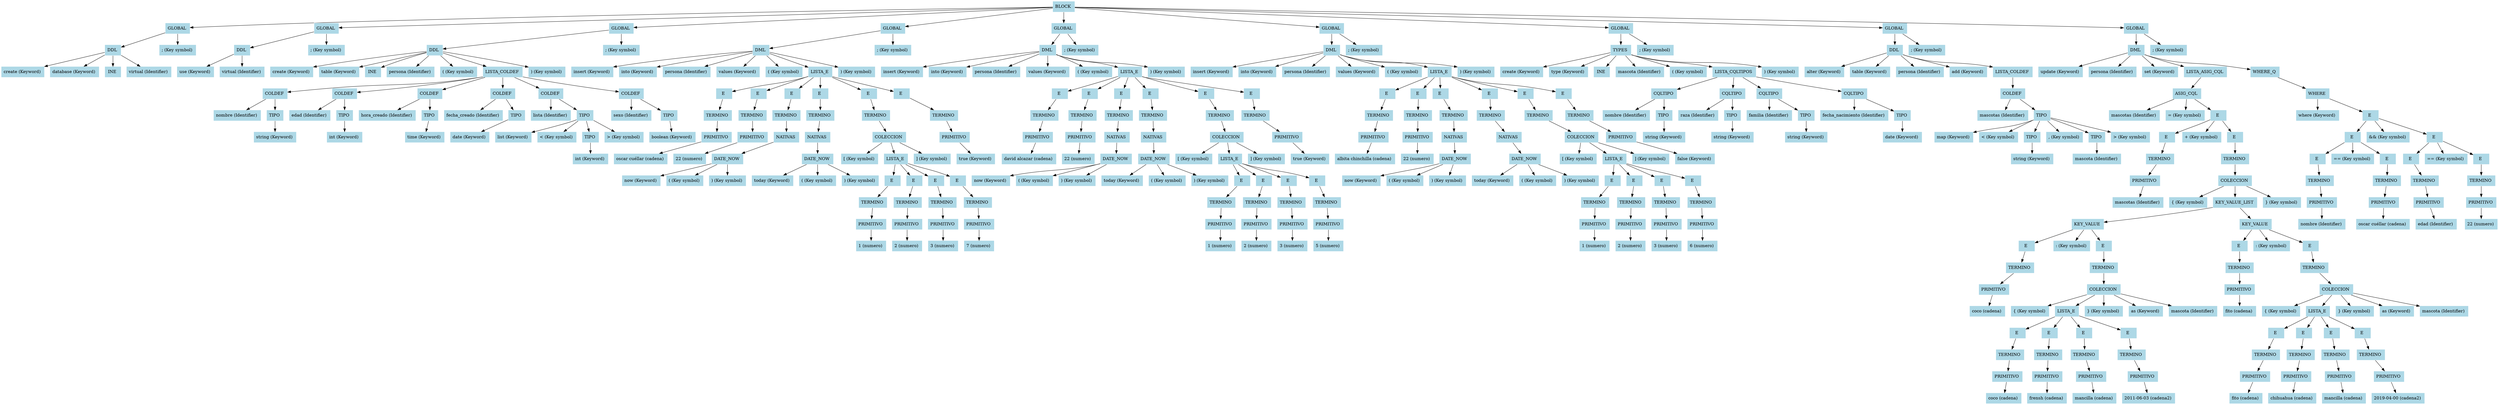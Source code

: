 digraph lista{ rankdir=TB;node[shape = box, style = filled, color = white]; nodo66251733[label="BLOCK ", fillcolor="LightBlue", style ="filled", shape="box"]; 
nodo38823564[label="GLOBAL ", fillcolor="LightBlue", style ="filled", shape="box"]; 
nodo6109203[label="DDL ", fillcolor="LightBlue", style ="filled", shape="box"]; 
nodo277114[label="create (Keyword) ", fillcolor="LightBlue", style ="filled", shape="box"]; 
"nodo6109203"-> "nodo277114" 
nodo9144786[label="database (Keyword) ", fillcolor="LightBlue", style ="filled", shape="box"]; 
"nodo6109203"-> "nodo9144786" 
nodo33342507[label="INE ", fillcolor="LightBlue", style ="filled", shape="box"]; 
"nodo6109203"-> "nodo33342507" 
nodo26560916[label="virtual (Identifier) ", fillcolor="LightBlue", style ="filled", shape="box"]; 
"nodo6109203"-> "nodo26560916" 
"nodo38823564"-> "nodo6109203" 
nodo4095005[label="; (Key symbol) ", fillcolor="LightBlue", style ="filled", shape="box"]; 
"nodo38823564"-> "nodo4095005" 
"nodo66251733"-> "nodo38823564" 
nodo917463[label="GLOBAL ", fillcolor="LightBlue", style ="filled", shape="box"]; 
nodo30276306[label="DDL ", fillcolor="LightBlue", style ="filled", shape="box"]; 
nodo59594013[label="use (Keyword) ", fillcolor="LightBlue", style ="filled", shape="box"]; 
"nodo30276306"-> "nodo59594013" 
nodo20445384[label="virtual (Identifier) ", fillcolor="LightBlue", style ="filled", shape="box"]; 
"nodo30276306"-> "nodo20445384" 
"nodo917463"-> "nodo30276306" 
nodo3609060[label="; (Key symbol) ", fillcolor="LightBlue", style ="filled", shape="box"]; 
"nodo917463"-> "nodo3609060" 
"nodo66251733"-> "nodo917463" 
nodo51990145[label="GLOBAL ", fillcolor="LightBlue", style ="filled", shape="box"]; 
nodo37953198[label="DDL ", fillcolor="LightBlue", style ="filled", shape="box"]; 
nodo44495995[label="create (Keyword) ", fillcolor="LightBlue", style ="filled", shape="box"]; 
"nodo37953198"-> "nodo44495995" 
nodo59081721[label="table (Keyword) ", fillcolor="LightBlue", style ="filled", shape="box"]; 
"nodo37953198"-> "nodo59081721" 
nodo3539768[label="INE ", fillcolor="LightBlue", style ="filled", shape="box"]; 
"nodo37953198"-> "nodo3539768" 
nodo49703495[label="persona (Identifier) ", fillcolor="LightBlue", style ="filled", shape="box"]; 
"nodo37953198"-> "nodo49703495" 
nodo29602615[label="( (Key symbol) ", fillcolor="LightBlue", style ="filled", shape="box"]; 
"nodo37953198"-> "nodo29602615" 
nodo37362199[label="LISTA_COLDEF ", fillcolor="LightBlue", style ="filled", shape="box"]; 
nodo24993015[label="COLDEF ", fillcolor="LightBlue", style ="filled", shape="box"]; 
nodo19463144[label="nombre (Identifier) ", fillcolor="LightBlue", style ="filled", shape="box"]; 
"nodo24993015"-> "nodo19463144" 
nodo38303994[label="TIPO ", fillcolor="LightBlue", style ="filled", shape="box"]; 
nodo56072252[label="string (Keyword) ", fillcolor="LightBlue", style ="filled", shape="box"]; 
"nodo38303994"-> "nodo56072252" 
"nodo24993015"-> "nodo38303994" 
"nodo37362199"-> "nodo24993015" 
nodo38444990[label="COLDEF ", fillcolor="LightBlue", style ="filled", shape="box"]; 
nodo60725137[label="edad (Identifier) ", fillcolor="LightBlue", style ="filled", shape="box"]; 
"nodo38444990"-> "nodo60725137" 
nodo57772485[label="TIPO ", fillcolor="LightBlue", style ="filled", shape="box"]; 
nodo27443817[label="int (Keyword) ", fillcolor="LightBlue", style ="filled", shape="box"]; 
"nodo57772485"-> "nodo27443817" 
"nodo38444990"-> "nodo57772485" 
"nodo37362199"-> "nodo38444990" 
nodo33230733[label="COLDEF ", fillcolor="LightBlue", style ="filled", shape="box"]; 
nodo22872386[label="hora_creado (Identifier) ", fillcolor="LightBlue", style ="filled", shape="box"]; 
"nodo33230733"-> "nodo22872386" 
nodo16591256[label="TIPO ", fillcolor="LightBlue", style ="filled", shape="box"]; 
nodo10640542[label="time (Keyword) ", fillcolor="LightBlue", style ="filled", shape="box"]; 
"nodo16591256"-> "nodo10640542" 
"nodo33230733"-> "nodo16591256" 
"nodo37362199"-> "nodo33230733" 
nodo15593572[label="COLDEF ", fillcolor="LightBlue", style ="filled", shape="box"]; 
nodo44825851[label="fecha_creado (Identifier) ", fillcolor="LightBlue", style ="filled", shape="box"]; 
"nodo15593572"-> "nodo44825851" 
nodo2858099[label="TIPO ", fillcolor="LightBlue", style ="filled", shape="box"]; 
nodo27208411[label="date (Keyword) ", fillcolor="LightBlue", style ="filled", shape="box"]; 
"nodo2858099"-> "nodo27208411" 
"nodo15593572"-> "nodo2858099" 
"nodo37362199"-> "nodo15593572" 
nodo25462339[label="COLDEF ", fillcolor="LightBlue", style ="filled", shape="box"]; 
nodo34950844[label="lista (Identifier) ", fillcolor="LightBlue", style ="filled", shape="box"]; 
"nodo25462339"-> "nodo34950844" 
nodo12527190[label="TIPO ", fillcolor="LightBlue", style ="filled", shape="box"]; 
nodo10744096[label="list (Keyword) ", fillcolor="LightBlue", style ="filled", shape="box"]; 
"nodo12527190"-> "nodo10744096" 
nodo19010858[label="< (Key symbol) ", fillcolor="LightBlue", style ="filled", shape="box"]; 
"nodo12527190"-> "nodo19010858" 
nodo23378565[label="TIPO ", fillcolor="LightBlue", style ="filled", shape="box"]; 
nodo33295169[label="int (Keyword) ", fillcolor="LightBlue", style ="filled", shape="box"]; 
"nodo23378565"-> "nodo33295169" 
"nodo12527190"-> "nodo23378565" 
nodo24998765[label="> (Key symbol) ", fillcolor="LightBlue", style ="filled", shape="box"]; 
"nodo12527190"-> "nodo24998765" 
"nodo25462339"-> "nodo12527190" 
"nodo37362199"-> "nodo25462339" 
nodo19652889[label="COLDEF ", fillcolor="LightBlue", style ="filled", shape="box"]; 
nodo44565590[label="sexo (Identifier) ", fillcolor="LightBlue", style ="filled", shape="box"]; 
"nodo19652889"-> "nodo44565590" 
nodo61378356[label="TIPO ", fillcolor="LightBlue", style ="filled", shape="box"]; 
nodo12219842[label="boolean (Keyword) ", fillcolor="LightBlue", style ="filled", shape="box"]; 
"nodo61378356"-> "nodo12219842" 
"nodo19652889"-> "nodo61378356" 
"nodo37362199"-> "nodo19652889" 
"nodo37953198"-> "nodo37362199" 
nodo601616[label=") (Key symbol) ", fillcolor="LightBlue", style ="filled", shape="box"]; 
"nodo37953198"-> "nodo601616" 
"nodo51990145"-> "nodo37953198" 
nodo19853359[label="; (Key symbol) ", fillcolor="LightBlue", style ="filled", shape="box"]; 
"nodo51990145"-> "nodo19853359" 
"nodo66251733"-> "nodo51990145" 
nodo51181103[label="GLOBAL ", fillcolor="LightBlue", style ="filled", shape="box"]; 
nodo11254815[label="DML ", fillcolor="LightBlue", style ="filled", shape="box"]; 
nodo35864592[label="insert (Keyword) ", fillcolor="LightBlue", style ="filled", shape="box"]; 
"nodo11254815"-> "nodo35864592" 
nodo42680849[label="into (Keyword) ", fillcolor="LightBlue", style ="filled", shape="box"]; 
"nodo11254815"-> "nodo42680849" 
nodo66290738[label="persona (Identifier) ", fillcolor="LightBlue", style ="filled", shape="box"]; 
"nodo11254815"-> "nodo66290738" 
nodo40110724[label="values (Keyword) ", fillcolor="LightBlue", style ="filled", shape="box"]; 
"nodo11254815"-> "nodo40110724" 
nodo48585495[label="( (Key symbol) ", fillcolor="LightBlue", style ="filled", shape="box"]; 
"nodo11254815"-> "nodo48585495" 
nodo59817466[label="LISTA_E ", fillcolor="LightBlue", style ="filled", shape="box"]; 
nodo27819325[label="E ", fillcolor="LightBlue", style ="filled", shape="box"]; 
nodo45622513[label="TERMINO ", fillcolor="LightBlue", style ="filled", shape="box"]; 
nodo29147942[label="PRIMITIVO ", fillcolor="LightBlue", style ="filled", shape="box"]; 
nodo22357995[label="oscar cuéllar (cadena) ", fillcolor="LightBlue", style ="filled", shape="box"]; 
"nodo29147942"-> "nodo22357995" 
"nodo45622513"-> "nodo29147942" 
"nodo27819325"-> "nodo45622513" 
"nodo59817466"-> "nodo27819325" 
nodo66725200[label="E ", fillcolor="LightBlue", style ="filled", shape="box"]; 
nodo54447974[label="TERMINO ", fillcolor="LightBlue", style ="filled", shape="box"]; 
nodo51952701[label="PRIMITIVO ", fillcolor="LightBlue", style ="filled", shape="box"]; 
nodo36717540[label="22 (numero) ", fillcolor="LightBlue", style ="filled", shape="box"]; 
"nodo51952701"-> "nodo36717540" 
"nodo54447974"-> "nodo51952701" 
"nodo66725200"-> "nodo54447974" 
"nodo59817466"-> "nodo66725200" 
nodo3719275[label="E ", fillcolor="LightBlue", style ="filled", shape="box"]; 
nodo55627235[label="TERMINO ", fillcolor="LightBlue", style ="filled", shape="box"]; 
nodo23759452[label="NATIVAS ", fillcolor="LightBlue", style ="filled", shape="box"]; 
nodo45864421[label="DATE_NOW ", fillcolor="LightBlue", style ="filled", shape="box"]; 
nodo37130894[label="now (Keyword) ", fillcolor="LightBlue", style ="filled", shape="box"]; 
"nodo45864421"-> "nodo37130894" 
nodo17359976[label="( (Key symbol) ", fillcolor="LightBlue", style ="filled", shape="box"]; 
"nodo45864421"-> "nodo17359976" 
nodo36008323[label=") (Key symbol) ", fillcolor="LightBlue", style ="filled", shape="box"]; 
"nodo45864421"-> "nodo36008323" 
"nodo23759452"-> "nodo45864421" 
"nodo55627235"-> "nodo23759452" 
"nodo3719275"-> "nodo55627235" 
"nodo59817466"-> "nodo3719275" 
nodo47423982[label="E ", fillcolor="LightBlue", style ="filled", shape="box"]; 
nodo21487545[label="TERMINO ", fillcolor="LightBlue", style ="filled", shape="box"]; 
nodo38000373[label="NATIVAS ", fillcolor="LightBlue", style ="filled", shape="box"]; 
nodo46052786[label="DATE_NOW ", fillcolor="LightBlue", style ="filled", shape="box"]; 
nodo43346943[label="today (Keyword) ", fillcolor="LightBlue", style ="filled", shape="box"]; 
"nodo46052786"-> "nodo43346943" 
nodo21162988[label="( (Key symbol) ", fillcolor="LightBlue", style ="filled", shape="box"]; 
"nodo46052786"-> "nodo21162988" 
nodo27289994[label=") (Key symbol) ", fillcolor="LightBlue", style ="filled", shape="box"]; 
"nodo46052786"-> "nodo27289994" 
"nodo38000373"-> "nodo46052786" 
"nodo21487545"-> "nodo38000373" 
"nodo47423982"-> "nodo21487545" 
"nodo59817466"-> "nodo47423982" 
nodo28154601[label="E ", fillcolor="LightBlue", style ="filled", shape="box"]; 
nodo56686616[label="TERMINO ", fillcolor="LightBlue", style ="filled", shape="box"]; 
nodo58719016[label="COLECCION ", fillcolor="LightBlue", style ="filled", shape="box"]; 
nodo58679336[label="[ (Key symbol) ", fillcolor="LightBlue", style ="filled", shape="box"]; 
"nodo58719016"-> "nodo58679336" 
nodo57369896[label="LISTA_E ", fillcolor="LightBlue", style ="filled", shape="box"]; 
nodo14158393[label="E ", fillcolor="LightBlue", style ="filled", shape="box"]; 
nodo64573803[label="TERMINO ", fillcolor="LightBlue", style ="filled", shape="box"]; 
nodo50560717[label="PRIMITIVO ", fillcolor="LightBlue", style ="filled", shape="box"]; 
nodo57890927[label="1 (numero) ", fillcolor="LightBlue", style ="filled", shape="box"]; 
"nodo50560717"-> "nodo57890927" 
"nodo64573803"-> "nodo50560717" 
"nodo14158393"-> "nodo64573803" 
"nodo57369896"-> "nodo14158393" 
nodo31352418[label="E ", fillcolor="LightBlue", style ="filled", shape="box"]; 
nodo27996854[label="TERMINO ", fillcolor="LightBlue", style ="filled", shape="box"]; 
nodo51480954[label="PRIMITIVO ", fillcolor="LightBlue", style ="filled", shape="box"]; 
nodo21149886[label="2 (numero) ", fillcolor="LightBlue", style ="filled", shape="box"]; 
"nodo51480954"-> "nodo21149886" 
"nodo27996854"-> "nodo51480954" 
"nodo31352418"-> "nodo27996854" 
"nodo57369896"-> "nodo31352418" 
nodo26857619[label="E ", fillcolor="LightBlue", style ="filled", shape="box"]; 
nodo13886217[label="TERMINO ", fillcolor="LightBlue", style ="filled", shape="box"]; 
nodo55591983[label="PRIMITIVO ", fillcolor="LightBlue", style ="filled", shape="box"]; 
nodo22596117[label="3 (numero) ", fillcolor="LightBlue", style ="filled", shape="box"]; 
"nodo55591983"-> "nodo22596117" 
"nodo13886217"-> "nodo55591983" 
"nodo26857619"-> "nodo13886217" 
"nodo57369896"-> "nodo26857619" 
nodo7474380[label="E ", fillcolor="LightBlue", style ="filled", shape="box"]; 
nodo45327972[label="TERMINO ", fillcolor="LightBlue", style ="filled", shape="box"]; 
nodo19428076[label="PRIMITIVO ", fillcolor="LightBlue", style ="filled", shape="box"]; 
nodo37146740[label="7 (numero) ", fillcolor="LightBlue", style ="filled", shape="box"]; 
"nodo19428076"-> "nodo37146740" 
"nodo45327972"-> "nodo19428076" 
"nodo7474380"-> "nodo45327972" 
"nodo57369896"-> "nodo7474380" 
"nodo58719016"-> "nodo57369896" 
nodo17882893[label="] (Key symbol) ", fillcolor="LightBlue", style ="filled", shape="box"]; 
"nodo58719016"-> "nodo17882893" 
"nodo56686616"-> "nodo58719016" 
"nodo28154601"-> "nodo56686616" 
"nodo59817466"-> "nodo28154601" 
nodo53264583[label="E ", fillcolor="LightBlue", style ="filled", shape="box"]; 
nodo12900785[label="TERMINO ", fillcolor="LightBlue", style ="filled", shape="box"]; 
nodo23072731[label="PRIMITIVO ", fillcolor="LightBlue", style ="filled", shape="box"]; 
nodo23202646[label="true (Keyword) ", fillcolor="LightBlue", style ="filled", shape="box"]; 
"nodo23072731"-> "nodo23202646" 
"nodo12900785"-> "nodo23072731" 
"nodo53264583"-> "nodo12900785" 
"nodo59817466"-> "nodo53264583" 
"nodo11254815"-> "nodo59817466" 
nodo27489842[label=") (Key symbol) ", fillcolor="LightBlue", style ="filled", shape="box"]; 
"nodo11254815"-> "nodo27489842" 
"nodo51181103"-> "nodo11254815" 
nodo34749566[label="; (Key symbol) ", fillcolor="LightBlue", style ="filled", shape="box"]; 
"nodo51181103"-> "nodo34749566" 
"nodo66251733"-> "nodo51181103" 
nodo5885002[label="GLOBAL ", fillcolor="LightBlue", style ="filled", shape="box"]; 
nodo59987367[label="DML ", fillcolor="LightBlue", style ="filled", shape="box"]; 
nodo33426085[label="insert (Keyword) ", fillcolor="LightBlue", style ="filled", shape="box"]; 
"nodo59987367"-> "nodo33426085" 
nodo29318995[label="into (Keyword) ", fillcolor="LightBlue", style ="filled", shape="box"]; 
"nodo59987367"-> "nodo29318995" 
nodo28002753[label="persona (Identifier) ", fillcolor="LightBlue", style ="filled", shape="box"]; 
"nodo59987367"-> "nodo28002753" 
nodo51675648[label="values (Keyword) ", fillcolor="LightBlue", style ="filled", shape="box"]; 
"nodo59987367"-> "nodo51675648" 
nodo27574816[label="( (Key symbol) ", fillcolor="LightBlue", style ="filled", shape="box"]; 
"nodo59987367"-> "nodo27574816" 
nodo37553712[label="LISTA_E ", fillcolor="LightBlue", style ="filled", shape="box"]; 
nodo31312961[label="E ", fillcolor="LightBlue", style ="filled", shape="box"]; 
nodo26694754[label="TERMINO ", fillcolor="LightBlue", style ="filled", shape="box"]; 
nodo8511651[label="PRIMITIVO ", fillcolor="LightBlue", style ="filled", shape="box"]; 
nodo12449045[label="david alcazar (cadena) ", fillcolor="LightBlue", style ="filled", shape="box"]; 
"nodo8511651"-> "nodo12449045" 
"nodo26694754"-> "nodo8511651" 
"nodo31312961"-> "nodo26694754" 
"nodo37553712"-> "nodo31312961" 
nodo8165320[label="E ", fillcolor="LightBlue", style ="filled", shape="box"]; 
nodo1020107[label="TERMINO ", fillcolor="LightBlue", style ="filled", shape="box"]; 
nodo33663534[label="PRIMITIVO ", fillcolor="LightBlue", style ="filled", shape="box"]; 
nodo37154818[label="22 (numero) ", fillcolor="LightBlue", style ="filled", shape="box"]; 
"nodo33663534"-> "nodo37154818" 
"nodo1020107"-> "nodo33663534" 
"nodo8165320"-> "nodo1020107" 
"nodo37553712"-> "nodo8165320" 
nodo18149463[label="E ", fillcolor="LightBlue", style ="filled", shape="box"]; 
nodo62061372[label="TERMINO ", fillcolor="LightBlue", style ="filled", shape="box"]; 
nodo34759361[label="NATIVAS ", fillcolor="LightBlue", style ="filled", shape="box"]; 
nodo6208247[label="DATE_NOW ", fillcolor="LightBlue", style ="filled", shape="box"]; 
nodo3545582[label="now (Keyword) ", fillcolor="LightBlue", style ="filled", shape="box"]; 
"nodo6208247"-> "nodo3545582" 
nodo49895349[label="( (Key symbol) ", fillcolor="LightBlue", style ="filled", shape="box"]; 
"nodo6208247"-> "nodo49895349" 
nodo35933788[label=") (Key symbol) ", fillcolor="LightBlue", style ="filled", shape="box"]; 
"nodo6208247"-> "nodo35933788" 
"nodo34759361"-> "nodo6208247" 
"nodo62061372"-> "nodo34759361" 
"nodo18149463"-> "nodo62061372" 
"nodo37553712"-> "nodo18149463" 
nodo44964340[label="E ", fillcolor="LightBlue", style ="filled", shape="box"]; 
nodo7428237[label="TERMINO ", fillcolor="LightBlue", style ="filled", shape="box"]; 
nodo43805238[label="NATIVAS ", fillcolor="LightBlue", style ="filled", shape="box"]; 
nodo36286719[label="DATE_NOW ", fillcolor="LightBlue", style ="filled", shape="box"]; 
nodo56611065[label="today (Keyword) ", fillcolor="LightBlue", style ="filled", shape="box"]; 
"nodo36286719"-> "nodo56611065" 
nodo56225844[label="( (Key symbol) ", fillcolor="LightBlue", style ="filled", shape="box"]; 
"nodo36286719"-> "nodo56225844" 
nodo43513535[label=") (Key symbol) ", fillcolor="LightBlue", style ="filled", shape="box"]; 
"nodo36286719"-> "nodo43513535" 
"nodo43805238"-> "nodo36286719" 
"nodo7428237"-> "nodo43805238" 
"nodo44964340"-> "nodo7428237" 
"nodo37553712"-> "nodo44964340" 
nodo26660522[label="E ", fillcolor="LightBlue", style ="filled", shape="box"]; 
nodo7382022[label="TERMINO ", fillcolor="LightBlue", style ="filled", shape="box"]; 
nodo42280163[label="COLECCION ", fillcolor="LightBlue", style ="filled", shape="box"]; 
nodo53068112[label="[ (Key symbol) ", fillcolor="LightBlue", style ="filled", shape="box"]; 
"nodo42280163"-> "nodo53068112" 
nodo6417245[label="LISTA_E ", fillcolor="LightBlue", style ="filled", shape="box"]; 
nodo10442523[label="E ", fillcolor="LightBlue", style ="filled", shape="box"]; 
nodo9058970[label="TERMINO ", fillcolor="LightBlue", style ="filled", shape="box"]; 
nodo30510569[label="PRIMITIVO ", fillcolor="LightBlue", style ="filled", shape="box"]; 
nodo215833[label="1 (numero) ", fillcolor="LightBlue", style ="filled", shape="box"]; 
"nodo30510569"-> "nodo215833" 
"nodo9058970"-> "nodo30510569" 
"nodo10442523"-> "nodo9058970" 
"nodo6417245"-> "nodo10442523" 
nodo7122489[label="E ", fillcolor="LightBlue", style ="filled", shape="box"]; 
nodo33715545[label="TERMINO ", fillcolor="LightBlue", style ="filled", shape="box"]; 
nodo38871178[label="PRIMITIVO ", fillcolor="LightBlue", style ="filled", shape="box"]; 
nodo7680476[label="2 (numero) ", fillcolor="LightBlue", style ="filled", shape="box"]; 
"nodo38871178"-> "nodo7680476" 
"nodo33715545"-> "nodo38871178" 
"nodo7122489"-> "nodo33715545" 
"nodo6417245"-> "nodo7122489" 
nodo52129118[label="E ", fillcolor="LightBlue", style ="filled", shape="box"]; 
nodo42539296[label="TERMINO ", fillcolor="LightBlue", style ="filled", shape="box"]; 
nodo61619507[label="PRIMITIVO ", fillcolor="LightBlue", style ="filled", shape="box"]; 
nodo20177831[label="3 (numero) ", fillcolor="LightBlue", style ="filled", shape="box"]; 
"nodo61619507"-> "nodo20177831" 
"nodo42539296"-> "nodo61619507" 
"nodo52129118"-> "nodo42539296" 
"nodo6417245"-> "nodo52129118" 
nodo61888651[label="E ", fillcolor="LightBlue", style ="filled", shape="box"]; 
nodo29059567[label="TERMINO ", fillcolor="LightBlue", style ="filled", shape="box"]; 
nodo19441636[label="PRIMITIVO ", fillcolor="LightBlue", style ="filled", shape="box"]; 
nodo37594234[label="5 (numero) ", fillcolor="LightBlue", style ="filled", shape="box"]; 
"nodo19441636"-> "nodo37594234" 
"nodo29059567"-> "nodo19441636" 
"nodo61888651"-> "nodo29059567" 
"nodo6417245"-> "nodo61888651" 
"nodo42280163"-> "nodo6417245" 
nodo32650176[label="] (Key symbol) ", fillcolor="LightBlue", style ="filled", shape="box"]; 
"nodo42280163"-> "nodo32650176" 
"nodo7382022"-> "nodo42280163" 
"nodo26660522"-> "nodo7382022" 
"nodo37553712"-> "nodo26660522" 
nodo3713990[label="E ", fillcolor="LightBlue", style ="filled", shape="box"]; 
nodo55452829[label="TERMINO ", fillcolor="LightBlue", style ="filled", shape="box"]; 
nodo18004053[label="PRIMITIVO ", fillcolor="LightBlue", style ="filled", shape="box"]; 
nodo57262845[label="true (Keyword) ", fillcolor="LightBlue", style ="filled", shape="box"]; 
"nodo18004053"-> "nodo57262845" 
"nodo55452829"-> "nodo18004053" 
"nodo3713990"-> "nodo55452829" 
"nodo37553712"-> "nodo3713990" 
"nodo59987367"-> "nodo37553712" 
nodo10625701[label=") (Key symbol) ", fillcolor="LightBlue", style ="filled", shape="box"]; 
"nodo59987367"-> "nodo10625701" 
"nodo5885002"-> "nodo59987367" 
nodo15103838[label="; (Key symbol) ", fillcolor="LightBlue", style ="filled", shape="box"]; 
"nodo5885002"-> "nodo15103838" 
"nodo66251733"-> "nodo5885002" 
nodo28664632[label="GLOBAL ", fillcolor="LightBlue", style ="filled", shape="box"]; 
nodo6408770[label="DML ", fillcolor="LightBlue", style ="filled", shape="box"]; 
nodo10162828[label="insert (Keyword) ", fillcolor="LightBlue", style ="filled", shape="box"]; 
"nodo6408770"-> "nodo10162828" 
nodo66937895[label="into (Keyword) ", fillcolor="LightBlue", style ="filled", shape="box"]; 
"nodo6408770"-> "nodo66937895" 
nodo61466915[label="persona (Identifier) ", fillcolor="LightBlue", style ="filled", shape="box"]; 
"nodo6408770"-> "nodo61466915" 
nodo15142287[label="values (Keyword) ", fillcolor="LightBlue", style ="filled", shape="box"]; 
"nodo6408770"-> "nodo15142287" 
nodo29933435[label="( (Key symbol) ", fillcolor="LightBlue", style ="filled", shape="box"]; 
"nodo6408770"-> "nodo29933435" 
nodo48279288[label="LISTA_E ", fillcolor="LightBlue", style ="filled", shape="box"]; 
nodo49712662[label="E ", fillcolor="LightBlue", style ="filled", shape="box"]; 
nodo29905124[label="TERMINO ", fillcolor="LightBlue", style ="filled", shape="box"]; 
nodo47345010[label="PRIMITIVO ", fillcolor="LightBlue", style ="filled", shape="box"]; 
nodo18881489[label="albita chinchilla (cadena) ", fillcolor="LightBlue", style ="filled", shape="box"]; 
"nodo47345010"-> "nodo18881489" 
"nodo29905124"-> "nodo47345010" 
"nodo49712662"-> "nodo29905124" 
"nodo48279288"-> "nodo49712662" 
nodo19109393[label="E ", fillcolor="LightBlue", style ="filled", shape="box"]; 
nodo26630209[label="TERMINO ", fillcolor="LightBlue", style ="filled", shape="box"]; 
nodo6381682[label="PRIMITIVO ", fillcolor="LightBlue", style ="filled", shape="box"]; 
nodo9268915[label="22 (numero) ", fillcolor="LightBlue", style ="filled", shape="box"]; 
"nodo6381682"-> "nodo9268915" 
"nodo26630209"-> "nodo6381682" 
"nodo19109393"-> "nodo26630209" 
"nodo48279288"-> "nodo19109393" 
nodo37438740[label="E ", fillcolor="LightBlue", style ="filled", shape="box"]; 
nodo27518886[label="TERMINO ", fillcolor="LightBlue", style ="filled", shape="box"]; 
nodo35708025[label="NATIVAS ", fillcolor="LightBlue", style ="filled", shape="box"]; 
nodo37514140[label="DATE_NOW ", fillcolor="LightBlue", style ="filled", shape="box"]; 
nodo30007071[label="now (Keyword) ", fillcolor="LightBlue", style ="filled", shape="box"]; 
"nodo37514140"-> "nodo30007071" 
nodo50709267[label="( (Key symbol) ", fillcolor="LightBlue", style ="filled", shape="box"]; 
"nodo37514140"-> "nodo50709267" 
nodo62793096[label=") (Key symbol) ", fillcolor="LightBlue", style ="filled", shape="box"]; 
"nodo37514140"-> "nodo62793096" 
"nodo35708025"-> "nodo37514140" 
"nodo27518886"-> "nodo35708025" 
"nodo37438740"-> "nodo27518886" 
"nodo48279288"-> "nodo37438740" 
nodo58906253[label="E ", fillcolor="LightBlue", style ="filled", shape="box"]; 
nodo64858162[label="TERMINO ", fillcolor="LightBlue", style ="filled", shape="box"]; 
nodo59944584[label="NATIVAS ", fillcolor="LightBlue", style ="filled", shape="box"]; 
nodo32014239[label="DATE_NOW ", fillcolor="LightBlue", style ="filled", shape="box"]; 
nodo49836934[label="today (Keyword) ", fillcolor="LightBlue", style ="filled", shape="box"]; 
"nodo32014239"-> "nodo49836934" 
nodo34006093[label="( (Key symbol) ", fillcolor="LightBlue", style ="filled", shape="box"]; 
"nodo32014239"-> "nodo34006093" 
nodo48459269[label=") (Key symbol) ", fillcolor="LightBlue", style ="filled", shape="box"]; 
"nodo32014239"-> "nodo48459269" 
"nodo59944584"-> "nodo32014239" 
"nodo64858162"-> "nodo59944584" 
"nodo58906253"-> "nodo64858162" 
"nodo48279288"-> "nodo58906253" 
nodo55652030[label="E ", fillcolor="LightBlue", style ="filled", shape="box"]; 
nodo24577671[label="TERMINO ", fillcolor="LightBlue", style ="filled", shape="box"]; 
nodo5756784[label="COLECCION ", fillcolor="LightBlue", style ="filled", shape="box"]; 
nodo55756170[label="[ (Key symbol) ", fillcolor="LightBlue", style ="filled", shape="box"]; 
"nodo5756784"-> "nodo55756170" 
nodo28014309[label="LISTA_E ", fillcolor="LightBlue", style ="filled", shape="box"]; 
nodo52056976[label="E ", fillcolor="LightBlue", style ="filled", shape="box"]; 
nodo40158619[label="TERMINO ", fillcolor="LightBlue", style ="filled", shape="box"]; 
nodo50166039[label="PRIMITIVO ", fillcolor="LightBlue", style ="filled", shape="box"]; 
nodo44866580[label="1 (numero) ", fillcolor="LightBlue", style ="filled", shape="box"]; 
"nodo50166039"-> "nodo44866580" 
"nodo40158619"-> "nodo50166039" 
"nodo52056976"-> "nodo40158619" 
"nodo28014309"-> "nodo52056976" 
nodo4202145[label="E ", fillcolor="LightBlue", style ="filled", shape="box"]; 
nodo4453070[label="TERMINO ", fillcolor="LightBlue", style ="filled", shape="box"]; 
nodo12733612[label="PRIMITIVO ", fillcolor="LightBlue", style ="filled", shape="box"]; 
nodo17556043[label="2 (numero) ", fillcolor="LightBlue", style ="filled", shape="box"]; 
"nodo12733612"-> "nodo17556043" 
"nodo4453070"-> "nodo12733612" 
"nodo4202145"-> "nodo4453070" 
"nodo28014309"-> "nodo4202145" 
nodo42478522[label="E ", fillcolor="LightBlue", style ="filled", shape="box"]; 
nodo59613962[label="TERMINO ", fillcolor="LightBlue", style ="filled", shape="box"]; 
nodo21103690[label="PRIMITIVO ", fillcolor="LightBlue", style ="filled", shape="box"]; 
nodo25333130[label="3 (numero) ", fillcolor="LightBlue", style ="filled", shape="box"]; 
"nodo21103690"-> "nodo25333130" 
"nodo59613962"-> "nodo21103690" 
"nodo42478522"-> "nodo59613962" 
"nodo28014309"-> "nodo42478522" 
nodo30686939[label="E ", fillcolor="LightBlue", style ="filled", shape="box"]; 
nodo6036045[label="TERMINO ", fillcolor="LightBlue", style ="filled", shape="box"]; 
nodo64971759[label="PRIMITIVO ", fillcolor="LightBlue", style ="filled", shape="box"]; 
nodo63693265[label="6 (numero) ", fillcolor="LightBlue", style ="filled", shape="box"]; 
"nodo64971759"-> "nodo63693265" 
"nodo6036045"-> "nodo64971759" 
"nodo30686939"-> "nodo6036045" 
"nodo28014309"-> "nodo30686939" 
"nodo5756784"-> "nodo28014309" 
nodo21502980[label="] (Key symbol) ", fillcolor="LightBlue", style ="filled", shape="box"]; 
"nodo5756784"-> "nodo21502980" 
"nodo24577671"-> "nodo5756784" 
"nodo55652030"-> "nodo24577671" 
"nodo48279288"-> "nodo55652030" 
nodo38509720[label="E ", fillcolor="LightBlue", style ="filled", shape="box"]; 
nodo62861212[label="TERMINO ", fillcolor="LightBlue", style ="filled", shape="box"]; 
nodo61154080[label="PRIMITIVO ", fillcolor="LightBlue", style ="filled", shape="box"]; 
nodo4818741[label="false (Keyword) ", fillcolor="LightBlue", style ="filled", shape="box"]; 
"nodo61154080"-> "nodo4818741" 
"nodo62861212"-> "nodo61154080" 
"nodo38509720"-> "nodo62861212" 
"nodo48279288"-> "nodo38509720" 
"nodo6408770"-> "nodo48279288" 
nodo24800747[label=") (Key symbol) ", fillcolor="LightBlue", style ="filled", shape="box"]; 
"nodo6408770"-> "nodo24800747" 
"nodo28664632"-> "nodo6408770" 
nodo13118289[label="; (Key symbol) ", fillcolor="LightBlue", style ="filled", shape="box"]; 
"nodo28664632"-> "nodo13118289" 
"nodo66251733"-> "nodo28664632" 
nodo30250359[label="GLOBAL ", fillcolor="LightBlue", style ="filled", shape="box"]; 
nodo58737774[label="TYPES ", fillcolor="LightBlue", style ="filled", shape="box"]; 
nodo59298374[label="create (Keyword) ", fillcolor="LightBlue", style ="filled", shape="box"]; 
"nodo58737774"-> "nodo59298374" 
nodo10689294[label="type (Keyword) ", fillcolor="LightBlue", style ="filled", shape="box"]; 
"nodo58737774"-> "nodo10689294" 
nodo17202390[label="INE ", fillcolor="LightBlue", style ="filled", shape="box"]; 
"nodo58737774"-> "nodo17202390" 
nodo30807983[label="mascota (Identifier) ", fillcolor="LightBlue", style ="filled", shape="box"]; 
"nodo58737774"-> "nodo30807983" 
nodo10030505[label="( (Key symbol) ", fillcolor="LightBlue", style ="filled", shape="box"]; 
"nodo58737774"-> "nodo10030505" 
nodo62571219[label="LISTA_CQLTIPOS ", fillcolor="LightBlue", style ="filled", shape="box"]; 
nodo51584317[label="CQLTIPO ", fillcolor="LightBlue", style ="filled", shape="box"]; 
nodo24560888[label="nombre (Identifier) ", fillcolor="LightBlue", style ="filled", shape="box"]; 
"nodo51584317"-> "nodo24560888" 
nodo5202964[label="TIPO ", fillcolor="LightBlue", style ="filled", shape="box"]; 
nodo37480096[label="string (Keyword) ", fillcolor="LightBlue", style ="filled", shape="box"]; 
"nodo5202964"-> "nodo37480096" 
"nodo51584317"-> "nodo5202964" 
"nodo62571219"-> "nodo51584317" 
nodo28883628[label="CQLTIPO ", fillcolor="LightBlue", style ="filled", shape="box"]; 
nodo13635657[label="raza (Identifier) ", fillcolor="LightBlue", style ="filled", shape="box"]; 
"nodo28883628"-> "nodo13635657" 
nodo47323527[label="TIPO ", fillcolor="LightBlue", style ="filled", shape="box"]; 
nodo18172533[label="string (Keyword) ", fillcolor="LightBlue", style ="filled", shape="box"]; 
"nodo47323527"-> "nodo18172533" 
"nodo28883628"-> "nodo47323527" 
"nodo62571219"-> "nodo28883628" 
nodo62822691[label="CQLTIPO ", fillcolor="LightBlue", style ="filled", shape="box"]; 
nodo59882914[label="familia (Identifier) ", fillcolor="LightBlue", style ="filled", shape="box"]; 
"nodo62822691"-> "nodo59882914" 
nodo29979138[label="TIPO ", fillcolor="LightBlue", style ="filled", shape="box"]; 
nodo49787474[label="string (Keyword) ", fillcolor="LightBlue", style ="filled", shape="box"]; 
"nodo29979138"-> "nodo49787474" 
"nodo62822691"-> "nodo29979138" 
"nodo62571219"-> "nodo62822691" 
nodo32373923[label="CQLTIPO ", fillcolor="LightBlue", style ="filled", shape="box"]; 
nodo61706500[label="fecha_nacimiento (Identifier) ", fillcolor="LightBlue", style ="filled", shape="box"]; 
"nodo32373923"-> "nodo61706500" 
nodo23048581[label="TIPO ", fillcolor="LightBlue", style ="filled", shape="box"]; 
nodo22405687[label="date (Keyword) ", fillcolor="LightBlue", style ="filled", shape="box"]; 
"nodo23048581"-> "nodo22405687" 
"nodo32373923"-> "nodo23048581" 
"nodo62571219"-> "nodo32373923" 
"nodo58737774"-> "nodo62571219" 
nodo1190186[label=") (Key symbol) ", fillcolor="LightBlue", style ="filled", shape="box"]; 
"nodo58737774"-> "nodo1190186" 
"nodo30250359"-> "nodo58737774" 
nodo39276141[label="; (Key symbol) ", fillcolor="LightBlue", style ="filled", shape="box"]; 
"nodo30250359"-> "nodo39276141" 
"nodo66251733"-> "nodo30250359" 
nodo21044240[label="GLOBAL ", fillcolor="LightBlue", style ="filled", shape="box"]; 
nodo23371300[label="DDL ", fillcolor="LightBlue", style ="filled", shape="box"]; 
nodo33055417[label="alter (Keyword) ", fillcolor="LightBlue", style ="filled", shape="box"]; 
"nodo23371300"-> "nodo33055417" 
nodo17086942[label="table (Keyword) ", fillcolor="LightBlue", style ="filled", shape="box"]; 
"nodo23371300"-> "nodo17086942" 
nodo26998179[label="persona (Identifier) ", fillcolor="LightBlue", style ="filled", shape="box"]; 
"nodo23371300"-> "nodo26998179" 
nodo18524697[label="add (Keyword) ", fillcolor="LightBlue", style ="filled", shape="box"]; 
"nodo23371300"-> "nodo18524697" 
nodo7335248[label="LISTA_COLDEF ", fillcolor="LightBlue", style ="filled", shape="box"]; 
nodo40736599[label="COLDEF ", fillcolor="LightBlue", style ="filled", shape="box"]; 
nodo2130494[label="mascotas (Identifier) ", fillcolor="LightBlue", style ="filled", shape="box"]; 
"nodo40736599"-> "nodo2130494" 
nodo3197462[label="TIPO ", fillcolor="LightBlue", style ="filled", shape="box"]; 
nodo38407407[label="map (Keyword) ", fillcolor="LightBlue", style ="filled", shape="box"]; 
"nodo3197462"-> "nodo38407407" 
nodo59484888[label="< (Key symbol) ", fillcolor="LightBlue", style ="filled", shape="box"]; 
"nodo3197462"-> "nodo59484888" 
nodo16844257[label="TIPO ", fillcolor="LightBlue", style ="filled", shape="box"]; 
nodo18989595[label="string (Keyword) ", fillcolor="LightBlue", style ="filled", shape="box"]; 
"nodo16844257"-> "nodo18989595" 
"nodo3197462"-> "nodo16844257" 
nodo22676886[label=", (Key symbol) ", fillcolor="LightBlue", style ="filled", shape="box"]; 
"nodo3197462"-> "nodo22676886" 
nodo10139745[label="TIPO ", fillcolor="LightBlue", style ="filled", shape="box"]; 
nodo66176140[label="mascota (Identifier) ", fillcolor="LightBlue", style ="filled", shape="box"]; 
"nodo10139745"-> "nodo66176140" 
"nodo3197462"-> "nodo10139745" 
nodo36329000[label="> (Key symbol) ", fillcolor="LightBlue", style ="filled", shape="box"]; 
"nodo3197462"-> "nodo36329000" 
"nodo40736599"-> "nodo3197462" 
"nodo7335248"-> "nodo40736599" 
"nodo23371300"-> "nodo7335248" 
"nodo21044240"-> "nodo23371300" 
nodo58006341[label="; (Key symbol) ", fillcolor="LightBlue", style ="filled", shape="box"]; 
"nodo21044240"-> "nodo58006341" 
"nodo66251733"-> "nodo21044240" 
nodo35161074[label="GLOBAL ", fillcolor="LightBlue", style ="filled", shape="box"]; 
nodo19464767[label="DML ", fillcolor="LightBlue", style ="filled", shape="box"]; 
nodo38357565[label="update (Keyword) ", fillcolor="LightBlue", style ="filled", shape="box"]; 
"nodo19464767"-> "nodo38357565" 
nodo57840124[label="persona (Identifier) ", fillcolor="LightBlue", style ="filled", shape="box"]; 
"nodo19464767"-> "nodo57840124" 
nodo29675915[label="set (Keyword) ", fillcolor="LightBlue", style ="filled", shape="box"]; 
"nodo19464767"-> "nodo29675915" 
nodo39781115[label="LISTA_ASIG_CQL ", fillcolor="LightBlue", style ="filled", shape="box"]; 
nodo37708379[label="ASIG_CQL ", fillcolor="LightBlue", style ="filled", shape="box"]; 
nodo36416955[label="mascotas (Identifier) ", fillcolor="LightBlue", style ="filled", shape="box"]; 
"nodo37708379"-> "nodo36416955" 
nodo60908844[label="= (Key symbol) ", fillcolor="LightBlue", style ="filled", shape="box"]; 
"nodo37708379"-> "nodo60908844" 
nodo63834814[label="E ", fillcolor="LightBlue", style ="filled", shape="box"]; 
nodo26174080[label="E ", fillcolor="LightBlue", style ="filled", shape="box"]; 
nodo58438274[label="TERMINO ", fillcolor="LightBlue", style ="filled", shape="box"]; 
nodo49414869[label="PRIMITIVO ", fillcolor="LightBlue", style ="filled", shape="box"]; 
nodo20077961[label="mascotas (Identifier) ", fillcolor="LightBlue", style ="filled", shape="box"]; 
"nodo49414869"-> "nodo20077961" 
"nodo58438274"-> "nodo49414869" 
"nodo26174080"-> "nodo58438274" 
"nodo63834814"-> "nodo26174080" 
nodo58592941[label="+ (Key symbol) ", fillcolor="LightBlue", style ="filled", shape="box"]; 
"nodo63834814"-> "nodo58592941" 
nodo54518865[label="E ", fillcolor="LightBlue", style ="filled", shape="box"]; 
nodo54292102[label="TERMINO ", fillcolor="LightBlue", style ="filled", shape="box"]; 
nodo46808924[label="COLECCION ", fillcolor="LightBlue", style ="filled", shape="box"]; 
nodo1190626[label="{ (Key symbol) ", fillcolor="LightBlue", style ="filled", shape="box"]; 
"nodo46808924"-> "nodo1190626" 
nodo39290664[label="KEY_VALUE_LIST ", fillcolor="LightBlue", style ="filled", shape="box"]; 
nodo21523519[label="KEY_VALUE ", fillcolor="LightBlue", style ="filled", shape="box"]; 
nodo39187511[label="E ", fillcolor="LightBlue", style ="filled", shape="box"]; 
nodo18119455[label="TERMINO ", fillcolor="LightBlue", style ="filled", shape="box"]; 
nodo61071111[label="PRIMITIVO ", fillcolor="LightBlue", style ="filled", shape="box"]; 
nodo2080768[label="coco (cadena) ", fillcolor="LightBlue", style ="filled", shape="box"]; 
"nodo61071111"-> "nodo2080768" 
"nodo18119455"-> "nodo61071111" 
"nodo39187511"-> "nodo18119455" 
"nodo21523519"-> "nodo39187511" 
nodo1556506[label=": (Key symbol) ", fillcolor="LightBlue", style ="filled", shape="box"]; 
"nodo21523519"-> "nodo1556506" 
nodo51364708[label="E ", fillcolor="LightBlue", style ="filled", shape="box"]; 
nodo17313774[label="TERMINO ", fillcolor="LightBlue", style ="filled", shape="box"]; 
nodo34483657[label="COLECCION ", fillcolor="LightBlue", style ="filled", shape="box"]; 
nodo64218885[label="{ (Key symbol) ", fillcolor="LightBlue", style ="filled", shape="box"]; 
"nodo34483657"-> "nodo64218885" 
nodo38848433[label="LISTA_E ", fillcolor="LightBlue", style ="filled", shape="box"]; 
nodo6929885[label="E ", fillcolor="LightBlue", style ="filled", shape="box"]; 
nodo27359642[label="TERMINO ", fillcolor="LightBlue", style ="filled", shape="box"]; 
nodo30452984[label="PRIMITIVO ", fillcolor="LightBlue", style ="filled", shape="box"]; 
nodo65424390[label="coco (cadena) ", fillcolor="LightBlue", style ="filled", shape="box"]; 
"nodo30452984"-> "nodo65424390" 
"nodo27359642"-> "nodo30452984" 
"nodo6929885"-> "nodo27359642" 
"nodo38848433"-> "nodo6929885" 
nodo11521236[label="E ", fillcolor="LightBlue", style ="filled", shape="box"]; 
nodo44656499[label="TERMINO ", fillcolor="LightBlue", style ="filled", shape="box"]; 
nodo64378355[label="PRIMITIVO ", fillcolor="LightBlue", style ="filled", shape="box"]; 
nodo44110947[label="frensh (cadena) ", fillcolor="LightBlue", style ="filled", shape="box"]; 
"nodo64378355"-> "nodo44110947" 
"nodo44656499"-> "nodo64378355" 
"nodo11521236"-> "nodo44656499" 
"nodo38848433"-> "nodo11521236" 
nodo46375124[label="E ", fillcolor="LightBlue", style ="filled", shape="box"]; 
nodo53984085[label="TERMINO ", fillcolor="LightBlue", style ="filled", shape="box"]; 
nodo36644342[label="PRIMITIVO ", fillcolor="LightBlue", style ="filled", shape="box"]; 
nodo1303752[label="mancilla (cadena) ", fillcolor="LightBlue", style ="filled", shape="box"]; 
"nodo36644342"-> "nodo1303752" 
"nodo53984085"-> "nodo36644342" 
"nodo46375124"-> "nodo53984085" 
"nodo38848433"-> "nodo46375124" 
nodo43023835[label="E ", fillcolor="LightBlue", style ="filled", shape="box"]; 
nodo10500414[label="TERMINO ", fillcolor="LightBlue", style ="filled", shape="box"]; 
nodo10969345[label="PRIMITIVO ", fillcolor="LightBlue", style ="filled", shape="box"]; 
nodo26444085[label="2011-06-03 (cadena2) ", fillcolor="LightBlue", style ="filled", shape="box"]; 
"nodo10969345"-> "nodo26444085" 
"nodo10500414"-> "nodo10969345" 
"nodo43023835"-> "nodo10500414" 
"nodo38848433"-> "nodo43023835" 
"nodo34483657"-> "nodo38848433" 
nodo239594[label="} (Key symbol) ", fillcolor="LightBlue", style ="filled", shape="box"]; 
"nodo34483657"-> "nodo239594" 
nodo7906607[label="as (Keyword) ", fillcolor="LightBlue", style ="filled", shape="box"]; 
"nodo34483657"-> "nodo7906607" 
nodo59591444[label="mascota (Identifier) ", fillcolor="LightBlue", style ="filled", shape="box"]; 
"nodo34483657"-> "nodo59591444" 
"nodo17313774"-> "nodo34483657" 
"nodo51364708"-> "nodo17313774" 
"nodo21523519"-> "nodo51364708" 
"nodo39290664"-> "nodo21523519" 
nodo20360618[label="KEY_VALUE ", fillcolor="LightBlue", style ="filled", shape="box"]; 
nodo811777[label="E ", fillcolor="LightBlue", style ="filled", shape="box"]; 
nodo26788648[label="TERMINO ", fillcolor="LightBlue", style ="filled", shape="box"]; 
nodo11610159[label="PRIMITIVO ", fillcolor="LightBlue", style ="filled", shape="box"]; 
nodo47590951[label="fito (cadena) ", fillcolor="LightBlue", style ="filled", shape="box"]; 
"nodo11610159"-> "nodo47590951" 
"nodo26788648"-> "nodo11610159" 
"nodo811777"-> "nodo26788648" 
"nodo20360618"-> "nodo811777" 
nodo26997536[label=": (Key symbol) ", fillcolor="LightBlue", style ="filled", shape="box"]; 
"nodo20360618"-> "nodo26997536" 
nodo18503465[label="E ", fillcolor="LightBlue", style ="filled", shape="box"]; 
nodo6634578[label="TERMINO ", fillcolor="LightBlue", style ="filled", shape="box"]; 
nodo17614508[label="COLECCION ", fillcolor="LightBlue", style ="filled", shape="box"]; 
nodo44407879[label="{ (Key symbol) ", fillcolor="LightBlue", style ="filled", shape="box"]; 
"nodo17614508"-> "nodo44407879" 
nodo56173874[label="LISTA_E ", fillcolor="LightBlue", style ="filled", shape="box"]; 
nodo41798525[label="E ", fillcolor="LightBlue", style ="filled", shape="box"]; 
nodo37174073[label="TERMINO ", fillcolor="LightBlue", style ="filled", shape="box"]; 
nodo18784886[label="PRIMITIVO ", fillcolor="LightBlue", style ="filled", shape="box"]; 
nodo15921475[label="fito (cadena) ", fillcolor="LightBlue", style ="filled", shape="box"]; 
"nodo18784886"-> "nodo15921475" 
"nodo37174073"-> "nodo18784886" 
"nodo41798525"-> "nodo37174073" 
"nodo56173874"-> "nodo41798525" 
nodo55646640[label="E ", fillcolor="LightBlue", style ="filled", shape="box"]; 
nodo24399822[label="TERMINO ", fillcolor="LightBlue", style ="filled", shape="box"]; 
nodo66996653[label="PRIMITIVO ", fillcolor="LightBlue", style ="filled", shape="box"]; 
nodo63405916[label="chihuahua (cadena) ", fillcolor="LightBlue", style ="filled", shape="box"]; 
"nodo66996653"-> "nodo63405916" 
"nodo24399822"-> "nodo66996653" 
"nodo55646640"-> "nodo24399822" 
"nodo56173874"-> "nodo55646640" 
nodo12020460[label="E ", fillcolor="LightBlue", style ="filled", shape="box"]; 
nodo61130860[label="TERMINO ", fillcolor="LightBlue", style ="filled", shape="box"]; 
nodo4052460[label="PRIMITIVO ", fillcolor="LightBlue", style ="filled", shape="box"]; 
nodo66622333[label="mancilla (cadena) ", fillcolor="LightBlue", style ="filled", shape="box"]; 
"nodo4052460"-> "nodo66622333" 
"nodo61130860"-> "nodo4052460" 
"nodo12020460"-> "nodo61130860" 
"nodo56173874"-> "nodo12020460" 
nodo51053359[label="E ", fillcolor="LightBlue", style ="filled", shape="box"]; 
nodo7039249[label="TERMINO ", fillcolor="LightBlue", style ="filled", shape="box"]; 
nodo30968627[label="PRIMITIVO ", fillcolor="LightBlue", style ="filled", shape="box"]; 
nodo15331750[label="2019-04-00 (cadena2) ", fillcolor="LightBlue", style ="filled", shape="box"]; 
"nodo30968627"-> "nodo15331750" 
"nodo7039249"-> "nodo30968627" 
"nodo51053359"-> "nodo7039249" 
"nodo56173874"-> "nodo51053359" 
"nodo17614508"-> "nodo56173874" 
nodo36185722[label="} (Key symbol) ", fillcolor="LightBlue", style ="filled", shape="box"]; 
"nodo17614508"-> "nodo36185722" 
nodo53278142[label="as (Keyword) ", fillcolor="LightBlue", style ="filled", shape="box"]; 
"nodo17614508"-> "nodo53278142" 
nodo13348226[label="mascota (Identifier) ", fillcolor="LightBlue", style ="filled", shape="box"]; 
"nodo17614508"-> "nodo13348226" 
"nodo6634578"-> "nodo17614508" 
"nodo18503465"-> "nodo6634578" 
"nodo20360618"-> "nodo18503465" 
"nodo39290664"-> "nodo20360618" 
"nodo46808924"-> "nodo39290664" 
nodo37838295[label="} (Key symbol) ", fillcolor="LightBlue", style ="filled", shape="box"]; 
"nodo46808924"-> "nodo37838295" 
"nodo54292102"-> "nodo46808924" 
"nodo54518865"-> "nodo54292102" 
"nodo63834814"-> "nodo54518865" 
"nodo37708379"-> "nodo63834814" 
"nodo39781115"-> "nodo37708379" 
"nodo19464767"-> "nodo39781115" 
nodo40704205[label="WHERE_Q ", fillcolor="LightBlue", style ="filled", shape="box"]; 
nodo1061491[label="WHERE ", fillcolor="LightBlue", style ="filled", shape="box"]; 
nodo35029209[label="where (Keyword) ", fillcolor="LightBlue", style ="filled", shape="box"]; 
"nodo1061491"-> "nodo35029209" 
nodo15113232[label="E ", fillcolor="LightBlue", style ="filled", shape="box"]; 
nodo28974632[label="E ", fillcolor="LightBlue", style ="filled", shape="box"]; 
nodo16638768[label="E ", fillcolor="LightBlue", style ="filled", shape="box"]; 
nodo12208440[label="TERMINO ", fillcolor="LightBlue", style ="filled", shape="box"]; 
nodo225361[label="PRIMITIVO ", fillcolor="LightBlue", style ="filled", shape="box"]; 
nodo7436939[label="nombre (Identifier) ", fillcolor="LightBlue", style ="filled", shape="box"]; 
"nodo225361"-> "nodo7436939" 
"nodo12208440"-> "nodo225361" 
"nodo16638768"-> "nodo12208440" 
"nodo28974632"-> "nodo16638768" 
nodo44092405[label="== (Key symbol) ", fillcolor="LightBlue", style ="filled", shape="box"]; 
"nodo28974632"-> "nodo44092405" 
nodo45763231[label="E ", fillcolor="LightBlue", style ="filled", shape="box"]; 
nodo33791642[label="TERMINO ", fillcolor="LightBlue", style ="filled", shape="box"]; 
nodo41382390[label="PRIMITIVO ", fillcolor="LightBlue", style ="filled", shape="box"]; 
nodo23441602[label="oscar cuéllar (cadena) ", fillcolor="LightBlue", style ="filled", shape="box"]; 
"nodo41382390"-> "nodo23441602" 
"nodo33791642"-> "nodo41382390" 
"nodo45763231"-> "nodo33791642" 
"nodo28974632"-> "nodo45763231" 
"nodo15113232"-> "nodo28974632" 
nodo35375374[label="&& (Key symbol) ", fillcolor="LightBlue", style ="filled", shape="box"]; 
"nodo15113232"-> "nodo35375374" 
nodo26536683[label="E ", fillcolor="LightBlue", style ="filled", shape="box"]; 
nodo3295337[label="E ", fillcolor="LightBlue", style ="filled", shape="box"]; 
nodo41637271[label="TERMINO ", fillcolor="LightBlue", style ="filled", shape="box"]; 
nodo31852677[label="PRIMITIVO ", fillcolor="LightBlue", style ="filled", shape="box"]; 
nodo44505412[label="edad (Identifier) ", fillcolor="LightBlue", style ="filled", shape="box"]; 
"nodo31852677"-> "nodo44505412" 
"nodo41637271"-> "nodo31852677" 
"nodo3295337"-> "nodo41637271" 
"nodo26536683"-> "nodo3295337" 
nodo59392484[label="== (Key symbol) ", fillcolor="LightBlue", style ="filled", shape="box"]; 
"nodo26536683"-> "nodo59392484" 
nodo13794932[label="E ", fillcolor="LightBlue", style ="filled", shape="box"]; 
nodo52579589[label="TERMINO ", fillcolor="LightBlue", style ="filled", shape="box"]; 
nodo57404838[label="PRIMITIVO ", fillcolor="LightBlue", style ="filled", shape="box"]; 
nodo15311463[label="22 (numero) ", fillcolor="LightBlue", style ="filled", shape="box"]; 
"nodo57404838"-> "nodo15311463" 
"nodo52579589"-> "nodo57404838" 
"nodo13794932"-> "nodo52579589" 
"nodo26536683"-> "nodo13794932" 
"nodo15113232"-> "nodo26536683" 
"nodo1061491"-> "nodo15113232" 
"nodo40704205"-> "nodo1061491" 
"nodo19464767"-> "nodo40704205" 
"nodo35161074"-> "nodo19464767" 
nodo35516249[label="; (Key symbol) ", fillcolor="LightBlue", style ="filled", shape="box"]; 
"nodo35161074"-> "nodo35516249" 
"nodo66251733"-> "nodo35161074" 
}